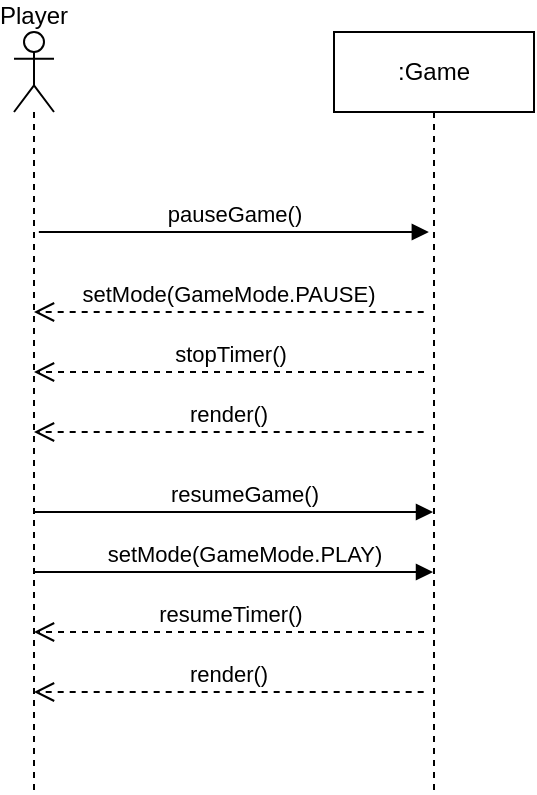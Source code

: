 <mxfile version="24.8.6">
  <diagram name="Page-1" id="2YBvvXClWsGukQMizWep">
    <mxGraphModel dx="1000" dy="458" grid="1" gridSize="10" guides="1" tooltips="1" connect="1" arrows="1" fold="1" page="1" pageScale="1" pageWidth="850" pageHeight="1100" math="0" shadow="0">
      <root>
        <mxCell id="0" />
        <mxCell id="1" parent="0" />
        <mxCell id="w8CSzMCoYf56looinl33-1" value="Player&lt;div&gt;&lt;br&gt;&lt;/div&gt;&lt;div&gt;&lt;br&gt;&lt;/div&gt;&lt;div&gt;&lt;br&gt;&lt;/div&gt;&lt;div&gt;&lt;br&gt;&lt;/div&gt;" style="shape=umlLifeline;perimeter=lifelinePerimeter;whiteSpace=wrap;html=1;container=1;dropTarget=0;collapsible=0;recursiveResize=0;outlineConnect=0;portConstraint=eastwest;newEdgeStyle={&quot;curved&quot;:0,&quot;rounded&quot;:0};participant=umlActor;" parent="1" vertex="1">
          <mxGeometry x="180" y="130" width="20" height="380" as="geometry" />
        </mxCell>
        <mxCell id="w8CSzMCoYf56looinl33-2" value=":Game" style="shape=umlLifeline;perimeter=lifelinePerimeter;whiteSpace=wrap;html=1;container=1;dropTarget=0;collapsible=0;recursiveResize=0;outlineConnect=0;portConstraint=eastwest;newEdgeStyle={&quot;curved&quot;:0,&quot;rounded&quot;:0};" parent="1" vertex="1">
          <mxGeometry x="340" y="130" width="100" height="380" as="geometry" />
        </mxCell>
        <mxCell id="w8CSzMCoYf56looinl33-3" value="pauseGame()" style="html=1;verticalAlign=bottom;endArrow=block;curved=0;rounded=0;" parent="1" edge="1">
          <mxGeometry x="0.004" width="80" relative="1" as="geometry">
            <mxPoint x="192.42" y="230" as="sourcePoint" />
            <mxPoint x="387.42" y="230" as="targetPoint" />
            <mxPoint as="offset" />
          </mxGeometry>
        </mxCell>
        <mxCell id="w8CSzMCoYf56looinl33-5" value="setMode(GameMode.PAUSE)" style="html=1;verticalAlign=bottom;endArrow=open;dashed=1;endSize=8;curved=0;rounded=0;" parent="1" edge="1">
          <mxGeometry x="0.0" relative="1" as="geometry">
            <mxPoint x="384.84" y="270" as="sourcePoint" />
            <mxPoint x="189.995" y="270" as="targetPoint" />
            <Array as="points">
              <mxPoint x="299.84" y="270" />
            </Array>
            <mxPoint as="offset" />
          </mxGeometry>
        </mxCell>
        <mxCell id="w8CSzMCoYf56looinl33-9" value="stopTimer()" style="html=1;verticalAlign=bottom;endArrow=open;dashed=1;endSize=8;curved=0;rounded=0;" parent="1" edge="1">
          <mxGeometry x="0.0" relative="1" as="geometry">
            <mxPoint x="385" y="300" as="sourcePoint" />
            <mxPoint x="190" y="300" as="targetPoint" />
            <mxPoint as="offset" />
          </mxGeometry>
        </mxCell>
        <mxCell id="w8CSzMCoYf56looinl33-12" value="resumeGame()" style="html=1;verticalAlign=bottom;endArrow=block;curved=0;rounded=0;" parent="1" edge="1">
          <mxGeometry x="0.051" width="80" relative="1" as="geometry">
            <mxPoint x="190" y="370" as="sourcePoint" />
            <mxPoint x="389.5" y="370" as="targetPoint" />
            <mxPoint as="offset" />
          </mxGeometry>
        </mxCell>
        <mxCell id="w8CSzMCoYf56looinl33-13" value="setMode(GameMode.PLAY)" style="html=1;verticalAlign=bottom;endArrow=block;curved=0;rounded=0;" parent="1" edge="1">
          <mxGeometry x="0.051" width="80" relative="1" as="geometry">
            <mxPoint x="190" y="400" as="sourcePoint" />
            <mxPoint x="389.5" y="400" as="targetPoint" />
            <mxPoint as="offset" />
          </mxGeometry>
        </mxCell>
        <mxCell id="w8CSzMCoYf56looinl33-14" value="resumeTimer()" style="html=1;verticalAlign=bottom;endArrow=open;dashed=1;endSize=8;curved=0;rounded=0;" parent="1" edge="1">
          <mxGeometry x="0.0" relative="1" as="geometry">
            <mxPoint x="385" y="430" as="sourcePoint" />
            <mxPoint x="190" y="430" as="targetPoint" />
            <mxPoint as="offset" />
          </mxGeometry>
        </mxCell>
        <mxCell id="w8CSzMCoYf56looinl33-15" value="render()" style="html=1;verticalAlign=bottom;endArrow=open;dashed=1;endSize=8;curved=0;rounded=0;" parent="1" edge="1">
          <mxGeometry x="0.0" relative="1" as="geometry">
            <mxPoint x="384.84" y="330" as="sourcePoint" />
            <mxPoint x="189.995" y="330" as="targetPoint" />
            <Array as="points">
              <mxPoint x="299.84" y="330" />
            </Array>
            <mxPoint as="offset" />
          </mxGeometry>
        </mxCell>
        <mxCell id="w8CSzMCoYf56looinl33-16" value="render()" style="html=1;verticalAlign=bottom;endArrow=open;dashed=1;endSize=8;curved=0;rounded=0;" parent="1" edge="1">
          <mxGeometry x="0.0" relative="1" as="geometry">
            <mxPoint x="384.84" y="460" as="sourcePoint" />
            <mxPoint x="189.995" y="460" as="targetPoint" />
            <Array as="points">
              <mxPoint x="299.84" y="460" />
            </Array>
            <mxPoint as="offset" />
          </mxGeometry>
        </mxCell>
      </root>
    </mxGraphModel>
  </diagram>
</mxfile>
